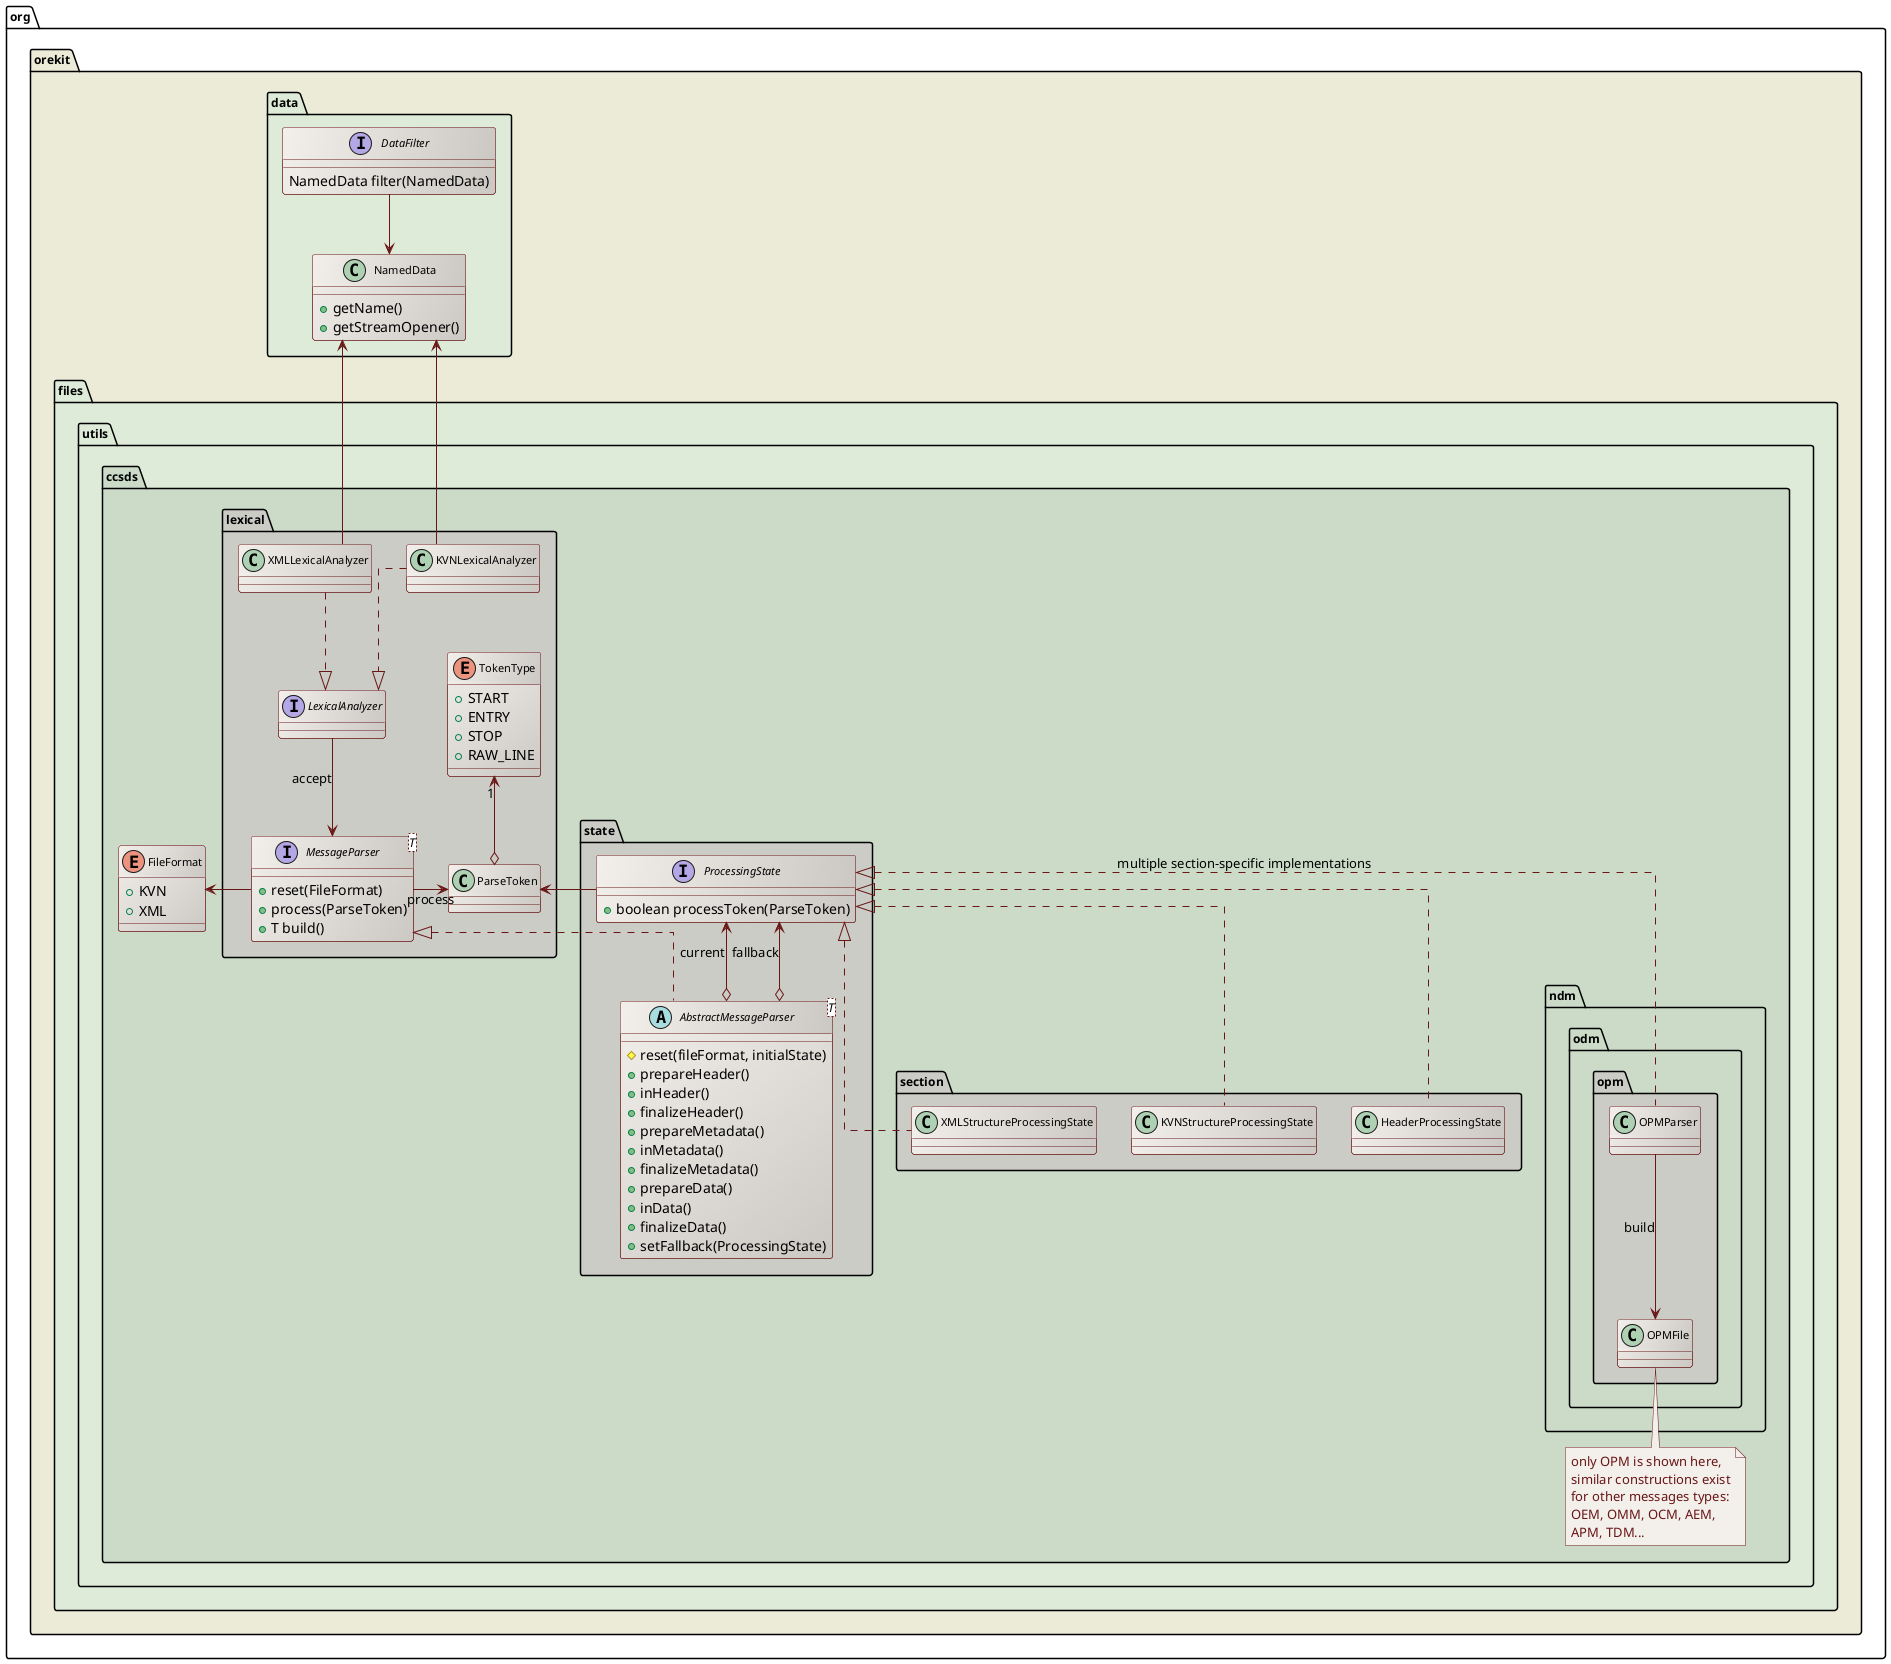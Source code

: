 ' Copyright 2002-2021 CS GROUP
' Licensed to CS GROUP (CS) under one or more
' contributor license agreements.  See the NOTICE file distributed with
' this work for additional information regarding copyright ownership.
' CS licenses this file to You under the Apache License, Version 2.0
' (the "License"); you may not use this file except in compliance with
' the License.  You may obtain a copy of the License at
'
'   http://www.apache.org/licenses/LICENSE-2.0
'
' Unless required by applicable law or agreed to in writing, software
' distributed under the License is distributed on an "AS IS" BASIS,
' WITHOUT WARRANTIES OR CONDITIONS OF ANY KIND, either express or implied.
' See the License for the specific language governing permissions and
' limitations under the License.

@startuml

  skinparam svek                  true
  skinparam ClassBackgroundColor  #F3EFEB/CCC9C5
  skinparam ClassArrowColor       #691616
  skinparam ClassBorderColor      #691616
  skinparam NoteBackgroundColor   #F3EFEB
  skinparam NoteBorderColor       #691616
  skinparam NoteFontColor         #691616
  skinparam ClassFontSize         11
  skinparam PackageFontSize       12
  skinparam linetype              ortho

  package org.orekit #ECEBD8 {

    package data #DDEBD8 {
      interface DataFilter {
        NamedData filter(NamedData)
      }
      class NamedData {
        +getName()
        +getStreamOpener()
      }
      DataFilter --> NamedData
    }

    package files #DDEBD8 {
      package utils.ccsds #CBDBC8 {

        enum FileFormat {
          +KVN
          +XML
        }

        package state #CCCCC7 {
          abstract class "AbstractMessageParser<T>" as AbstractMessageParser {
            #reset(fileFormat, initialState)
            +prepareHeader()
            +inHeader()
            +finalizeHeader()
            +prepareMetadata()
            +inMetadata()
            +finalizeMetadata()
            +prepareData()
            +inData()
            +finalizeData()
            +setFallback(ProcessingState)
          }
          interface ProcessingState {
            +boolean processToken(ParseToken)
          }
        }

        package lexical #CCCCC7 {
          class KVNLexicalAnalyzer
          class XMLLexicalAnalyzer
          interface LexicalAnalyzer
          enum TokenType {
            +START
            +ENTRY
            +STOP
            +RAW_LINE
          }
          class ParseToken
          interface "MessageParser<T>" as MessageParser {
            +reset(FileFormat)
            +process(ParseToken)
            +T build()
          }
        }

        package section #CCCCC7 {
          class HeaderProcessingState
          class KVNStructureProcessingState
          class XMLStructureProcessingState
        }

        package ndm.odm.opm #CCCCC7 {
          class OPMParser
          class OPMFile
        }
        note bottom
          only OPM is shown here,
          similar constructions exist
          for other messages types:
          OEM, OMM, OCM, AEM,
          APM, TDM...
        end note

      }
    }
  }

  NamedData <-- KVNLexicalAnalyzer
  NamedData <-- XMLLexicalAnalyzer
  KVNLexicalAnalyzer ..|> LexicalAnalyzer
  XMLLexicalAnalyzer ..|> LexicalAnalyzer
  LexicalAnalyzer --> MessageParser : "accept"
  TokenType "1" <--o ParseToken
  ProcessingState --> ParseToken
  FileFormat <-left- MessageParser
  ParseToken <-left- MessageParser : "process"
  MessageParser <|.. AbstractMessageParser
  ProcessingState <-down-o AbstractMessageParser : "current"
  ProcessingState <-down-o AbstractMessageParser : "fallback"
  OPMParser --> OPMFile : "build"
  ProcessingState <|.. HeaderProcessingState
  ProcessingState <|.. KVNStructureProcessingState
  ProcessingState <|.. XMLStructureProcessingState
  ProcessingState <|.. OPMParser : "multiple section-specific implementations"

@enduml
